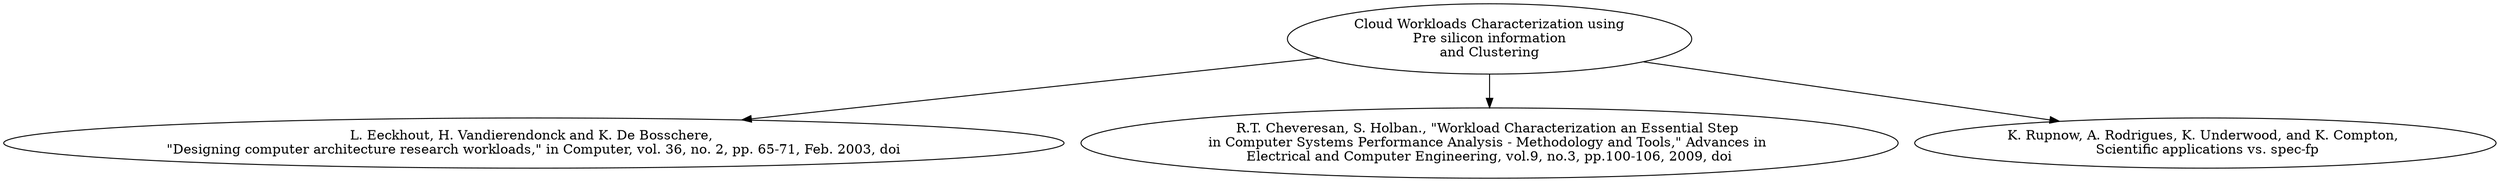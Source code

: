 digraph G {
	"Cloud Workloads Characterization using
Pre silicon information
and Clustering" -> "L. Eeckhout, H. Vandierendonck and K. De Bosschere, 
\"Designing computer architecture research workloads,\" in Computer, vol. 36, no. 2, pp. 65-71, Feb. 2003, doi":" 10.1109/MC.2003.1178050"
	"Cloud Workloads Characterization using
Pre silicon information
and Clustering" -> "R.T. Cheveresan, S. Holban., \"Workload Characterization an Essential Step 
in Computer Systems Performance Analysis - Methodology and Tools,\" Advances in 
Electrical and Computer Engineering, vol.9, no.3, pp.100-106, 2009, doi":"10.4316/AECE.2009.03018"
	"Cloud Workloads Characterization using
Pre silicon information
and Clustering" -> "K. Rupnow, A. Rodrigues, K. Underwood, and K. Compton, 
 Scientific applications vs. spec-fp":" A comparison of program behavior"
}
